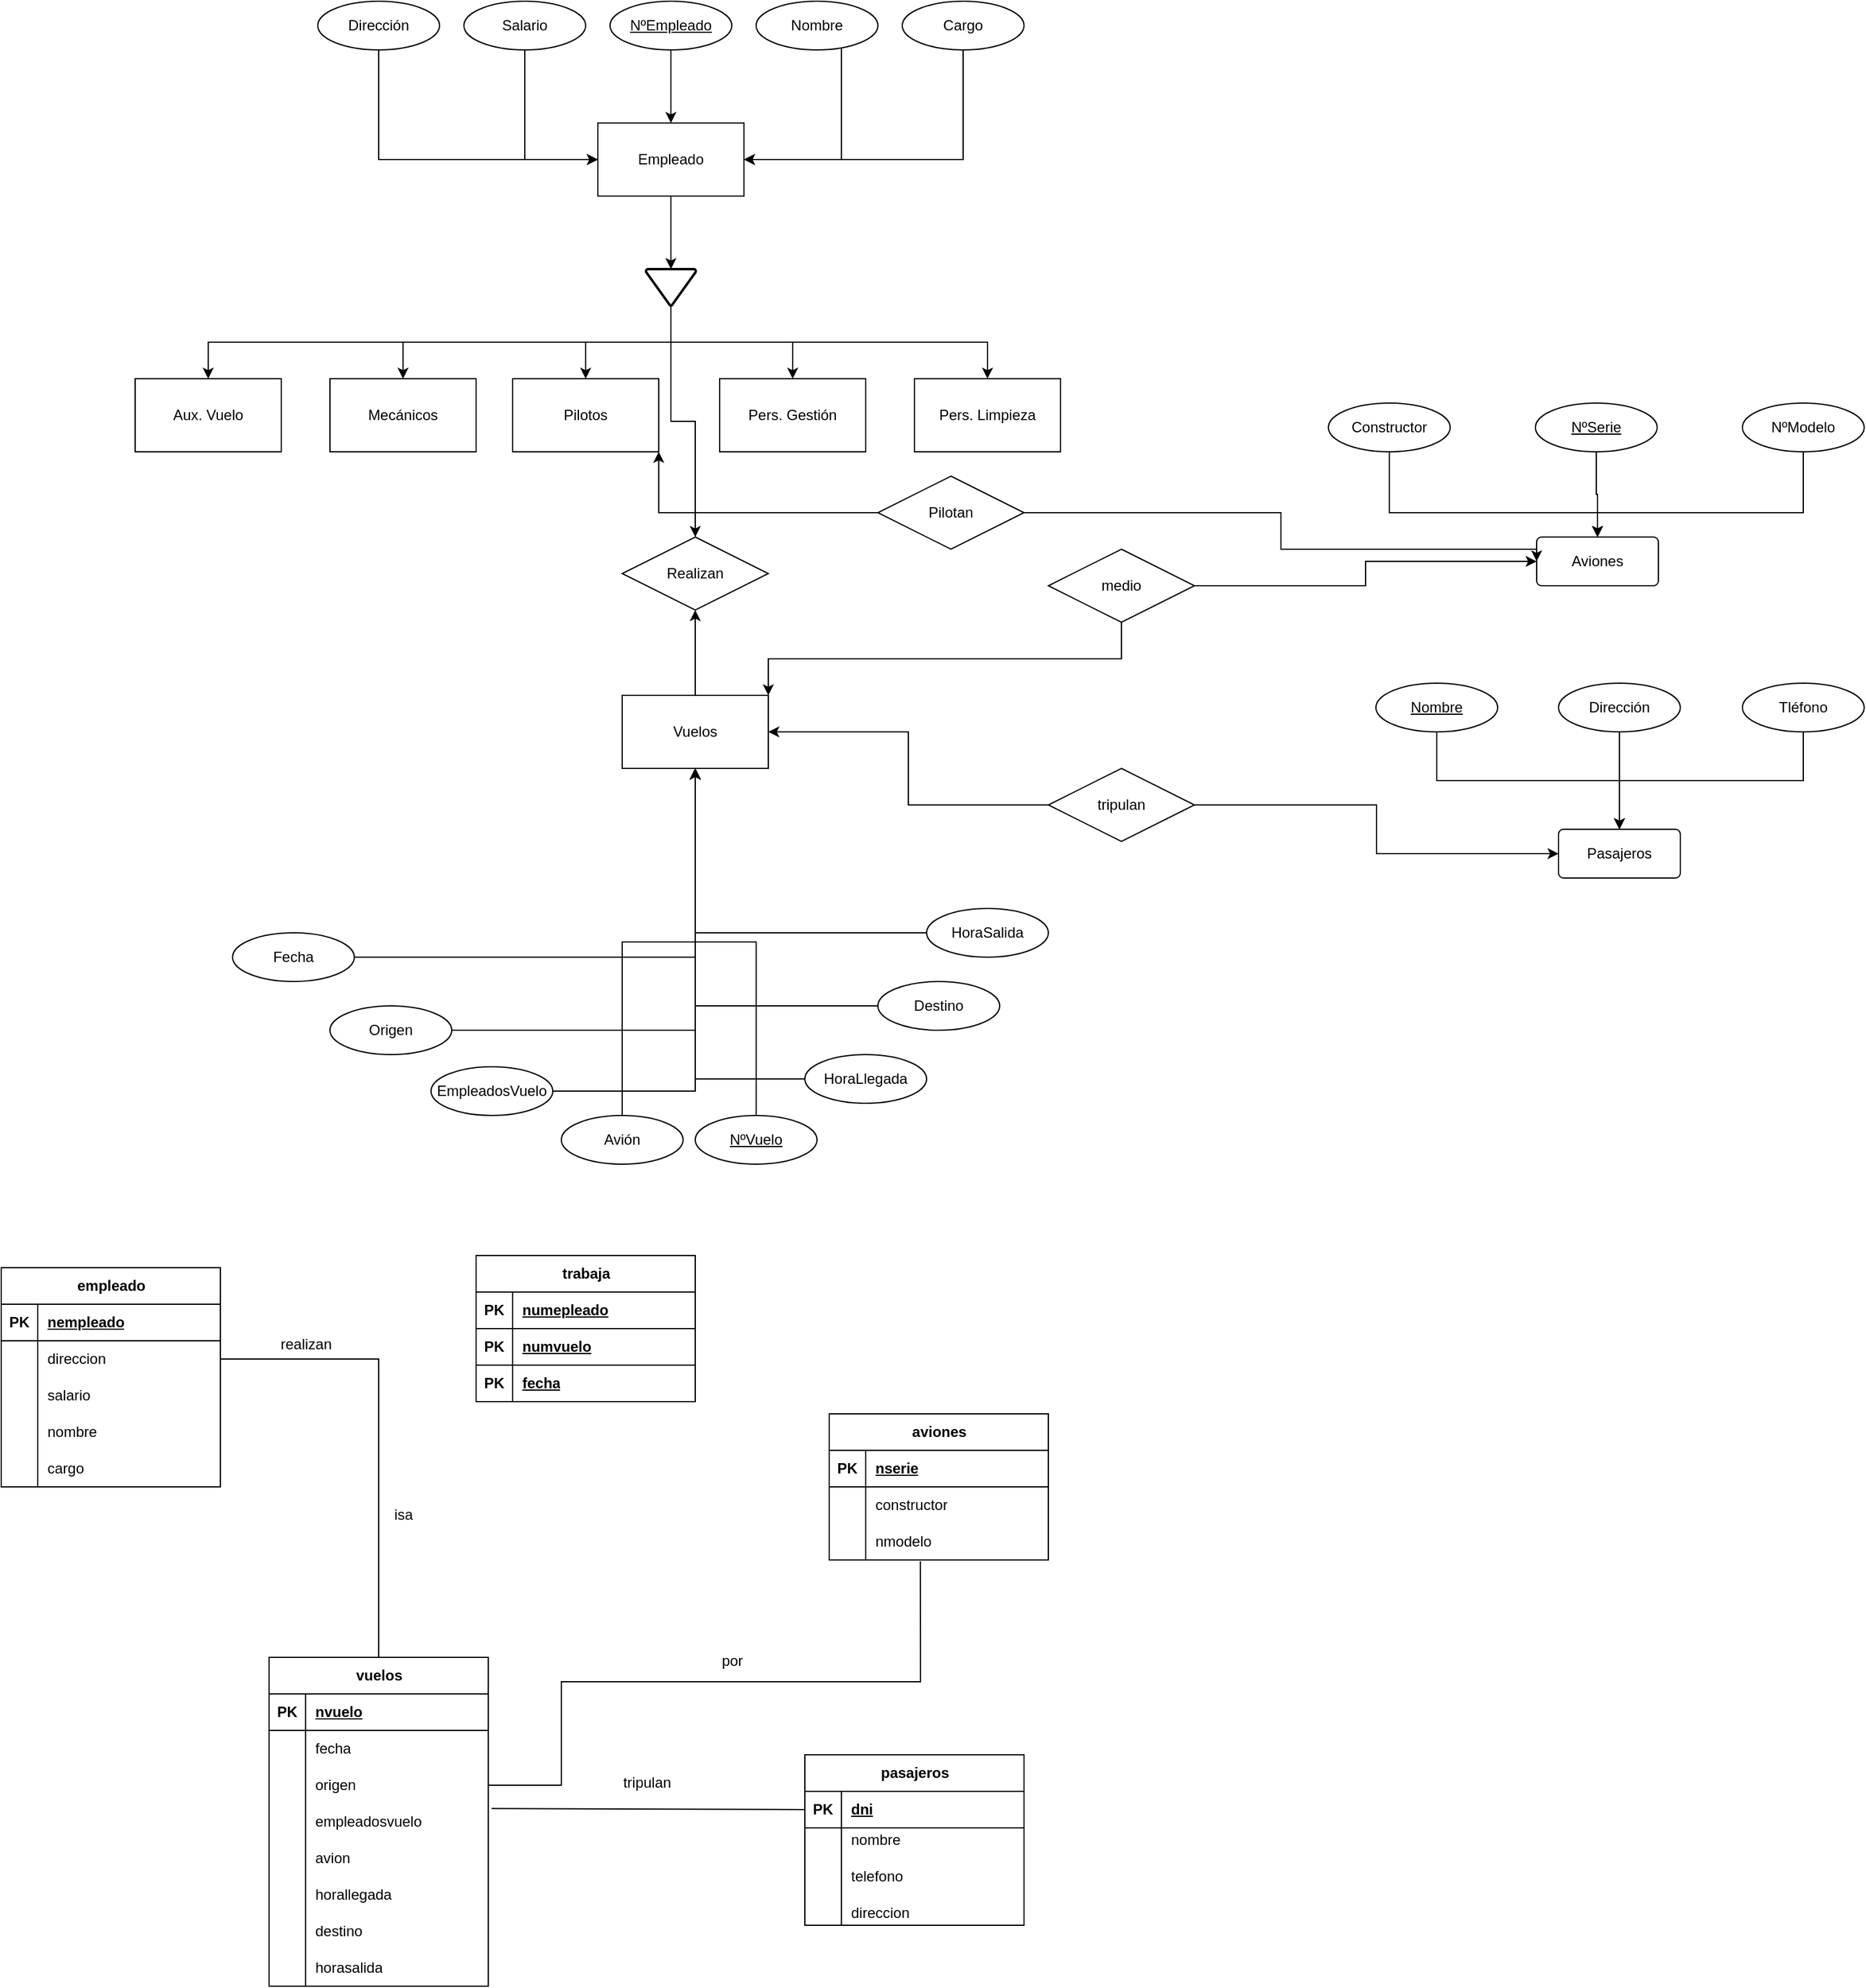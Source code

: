 <mxfile version="22.0.3" type="device">
  <diagram name="Página-1" id="O33c3nP241zeNHyB4yuE">
    <mxGraphModel dx="1922" dy="1272" grid="1" gridSize="10" guides="1" tooltips="1" connect="1" arrows="1" fold="1" page="1" pageScale="1" pageWidth="827" pageHeight="1169" math="0" shadow="0">
      <root>
        <mxCell id="0" />
        <mxCell id="1" parent="0" />
        <mxCell id="Je69y2MYzsW5C6_N15Op-48" style="edgeStyle=orthogonalEdgeStyle;rounded=0;orthogonalLoop=1;jettySize=auto;html=1;" parent="1" source="Je69y2MYzsW5C6_N15Op-45" target="Je69y2MYzsW5C6_N15Op-46" edge="1">
          <mxGeometry relative="1" as="geometry" />
        </mxCell>
        <mxCell id="Je69y2MYzsW5C6_N15Op-45" value="Empleado" style="rounded=0;whiteSpace=wrap;html=1;" parent="1" vertex="1">
          <mxGeometry x="470" y="150" width="120" height="60" as="geometry" />
        </mxCell>
        <mxCell id="Je69y2MYzsW5C6_N15Op-54" style="edgeStyle=orthogonalEdgeStyle;rounded=0;orthogonalLoop=1;jettySize=auto;html=1;exitX=0.5;exitY=1;exitDx=0;exitDy=0;exitPerimeter=0;entryX=0.5;entryY=0;entryDx=0;entryDy=0;" parent="1" source="Je69y2MYzsW5C6_N15Op-46" target="Je69y2MYzsW5C6_N15Op-51" edge="1">
          <mxGeometry relative="1" as="geometry" />
        </mxCell>
        <mxCell id="Je69y2MYzsW5C6_N15Op-57" style="edgeStyle=orthogonalEdgeStyle;rounded=0;orthogonalLoop=1;jettySize=auto;html=1;exitX=0.5;exitY=1;exitDx=0;exitDy=0;exitPerimeter=0;entryX=0.5;entryY=0;entryDx=0;entryDy=0;" parent="1" source="Je69y2MYzsW5C6_N15Op-46" target="Je69y2MYzsW5C6_N15Op-49" edge="1">
          <mxGeometry relative="1" as="geometry" />
        </mxCell>
        <mxCell id="Je69y2MYzsW5C6_N15Op-59" style="edgeStyle=orthogonalEdgeStyle;rounded=0;orthogonalLoop=1;jettySize=auto;html=1;entryX=0.5;entryY=0;entryDx=0;entryDy=0;exitX=0.5;exitY=1;exitDx=0;exitDy=0;exitPerimeter=0;" parent="1" source="Je69y2MYzsW5C6_N15Op-46" target="Je69y2MYzsW5C6_N15Op-53" edge="1">
          <mxGeometry relative="1" as="geometry" />
        </mxCell>
        <mxCell id="Je69y2MYzsW5C6_N15Op-60" style="edgeStyle=orthogonalEdgeStyle;rounded=0;orthogonalLoop=1;jettySize=auto;html=1;entryX=0.5;entryY=0;entryDx=0;entryDy=0;exitX=0.5;exitY=1;exitDx=0;exitDy=0;exitPerimeter=0;" parent="1" source="Je69y2MYzsW5C6_N15Op-46" target="Je69y2MYzsW5C6_N15Op-50" edge="1">
          <mxGeometry relative="1" as="geometry" />
        </mxCell>
        <mxCell id="Je69y2MYzsW5C6_N15Op-61" style="edgeStyle=orthogonalEdgeStyle;rounded=0;orthogonalLoop=1;jettySize=auto;html=1;entryX=0.5;entryY=0;entryDx=0;entryDy=0;exitX=0.5;exitY=1;exitDx=0;exitDy=0;exitPerimeter=0;" parent="1" source="Je69y2MYzsW5C6_N15Op-46" target="Je69y2MYzsW5C6_N15Op-52" edge="1">
          <mxGeometry relative="1" as="geometry" />
        </mxCell>
        <mxCell id="MLzgfeFD3rHEjaN2jc4Z-1" style="edgeStyle=orthogonalEdgeStyle;rounded=0;orthogonalLoop=1;jettySize=auto;html=1;exitX=0.5;exitY=1;exitDx=0;exitDy=0;exitPerimeter=0;entryX=0.5;entryY=0;entryDx=0;entryDy=0;" parent="1" source="Je69y2MYzsW5C6_N15Op-46" target="Je69y2MYzsW5C6_N15Op-120" edge="1">
          <mxGeometry relative="1" as="geometry">
            <mxPoint x="570" y="390" as="targetPoint" />
          </mxGeometry>
        </mxCell>
        <mxCell id="Je69y2MYzsW5C6_N15Op-46" value="" style="strokeWidth=2;html=1;shape=mxgraph.flowchart.merge_or_storage;whiteSpace=wrap;" parent="1" vertex="1">
          <mxGeometry x="509.5" y="270" width="41" height="30" as="geometry" />
        </mxCell>
        <mxCell id="Je69y2MYzsW5C6_N15Op-49" value="Pilotos" style="rounded=0;whiteSpace=wrap;html=1;" parent="1" vertex="1">
          <mxGeometry x="400" y="360" width="120" height="60" as="geometry" />
        </mxCell>
        <mxCell id="Je69y2MYzsW5C6_N15Op-50" value="Mecánicos" style="rounded=0;whiteSpace=wrap;html=1;" parent="1" vertex="1">
          <mxGeometry x="250" y="360" width="120" height="60" as="geometry" />
        </mxCell>
        <mxCell id="Je69y2MYzsW5C6_N15Op-51" value="Aux. Vuelo" style="rounded=0;whiteSpace=wrap;html=1;" parent="1" vertex="1">
          <mxGeometry x="90" y="360" width="120" height="60" as="geometry" />
        </mxCell>
        <mxCell id="Je69y2MYzsW5C6_N15Op-52" value="Pers. Limpieza" style="rounded=0;whiteSpace=wrap;html=1;" parent="1" vertex="1">
          <mxGeometry x="730" y="360" width="120" height="60" as="geometry" />
        </mxCell>
        <mxCell id="Je69y2MYzsW5C6_N15Op-53" value="Pers. Gestión" style="rounded=0;whiteSpace=wrap;html=1;" parent="1" vertex="1">
          <mxGeometry x="570" y="360" width="120" height="60" as="geometry" />
        </mxCell>
        <mxCell id="Je69y2MYzsW5C6_N15Op-106" style="edgeStyle=orthogonalEdgeStyle;rounded=0;orthogonalLoop=1;jettySize=auto;html=1;exitX=0.5;exitY=1;exitDx=0;exitDy=0;entryX=0.5;entryY=0;entryDx=0;entryDy=0;" parent="1" source="Je69y2MYzsW5C6_N15Op-62" target="Je69y2MYzsW5C6_N15Op-45" edge="1">
          <mxGeometry relative="1" as="geometry" />
        </mxCell>
        <mxCell id="Je69y2MYzsW5C6_N15Op-62" value="NºEmpleado" style="ellipse;whiteSpace=wrap;html=1;align=center;fontStyle=4;" parent="1" vertex="1">
          <mxGeometry x="480" y="50" width="100" height="40" as="geometry" />
        </mxCell>
        <mxCell id="Je69y2MYzsW5C6_N15Op-109" style="edgeStyle=orthogonalEdgeStyle;rounded=0;orthogonalLoop=1;jettySize=auto;html=1;exitX=0.5;exitY=1;exitDx=0;exitDy=0;entryX=0;entryY=0.5;entryDx=0;entryDy=0;" parent="1" source="Je69y2MYzsW5C6_N15Op-64" target="Je69y2MYzsW5C6_N15Op-45" edge="1">
          <mxGeometry relative="1" as="geometry" />
        </mxCell>
        <mxCell id="Je69y2MYzsW5C6_N15Op-64" value="Salario" style="ellipse;whiteSpace=wrap;html=1;align=center;" parent="1" vertex="1">
          <mxGeometry x="360" y="50" width="100" height="40" as="geometry" />
        </mxCell>
        <mxCell id="Je69y2MYzsW5C6_N15Op-110" style="edgeStyle=orthogonalEdgeStyle;rounded=0;orthogonalLoop=1;jettySize=auto;html=1;entryX=0;entryY=0.5;entryDx=0;entryDy=0;" parent="1" source="Je69y2MYzsW5C6_N15Op-65" target="Je69y2MYzsW5C6_N15Op-45" edge="1">
          <mxGeometry relative="1" as="geometry">
            <Array as="points">
              <mxPoint x="290" y="180" />
            </Array>
          </mxGeometry>
        </mxCell>
        <mxCell id="Je69y2MYzsW5C6_N15Op-65" value="Dirección" style="ellipse;whiteSpace=wrap;html=1;align=center;" parent="1" vertex="1">
          <mxGeometry x="240" y="50" width="100" height="40" as="geometry" />
        </mxCell>
        <mxCell id="Je69y2MYzsW5C6_N15Op-108" style="edgeStyle=orthogonalEdgeStyle;rounded=0;orthogonalLoop=1;jettySize=auto;html=1;entryX=1;entryY=0.5;entryDx=0;entryDy=0;" parent="1" source="Je69y2MYzsW5C6_N15Op-66" target="Je69y2MYzsW5C6_N15Op-45" edge="1">
          <mxGeometry relative="1" as="geometry">
            <Array as="points">
              <mxPoint x="770" y="180" />
            </Array>
          </mxGeometry>
        </mxCell>
        <mxCell id="Je69y2MYzsW5C6_N15Op-66" value="Cargo" style="ellipse;whiteSpace=wrap;html=1;align=center;" parent="1" vertex="1">
          <mxGeometry x="720" y="50" width="100" height="40" as="geometry" />
        </mxCell>
        <mxCell id="Je69y2MYzsW5C6_N15Op-107" style="edgeStyle=orthogonalEdgeStyle;rounded=0;orthogonalLoop=1;jettySize=auto;html=1;entryX=1;entryY=0.5;entryDx=0;entryDy=0;" parent="1" source="Je69y2MYzsW5C6_N15Op-68" target="Je69y2MYzsW5C6_N15Op-45" edge="1">
          <mxGeometry relative="1" as="geometry">
            <Array as="points">
              <mxPoint x="670" y="180" />
            </Array>
          </mxGeometry>
        </mxCell>
        <mxCell id="Je69y2MYzsW5C6_N15Op-68" value="Nombre" style="ellipse;whiteSpace=wrap;html=1;align=center;" parent="1" vertex="1">
          <mxGeometry x="600" y="50" width="100" height="40" as="geometry" />
        </mxCell>
        <mxCell id="Je69y2MYzsW5C6_N15Op-128" style="edgeStyle=orthogonalEdgeStyle;rounded=0;orthogonalLoop=1;jettySize=auto;html=1;" parent="1" source="Je69y2MYzsW5C6_N15Op-75" target="Je69y2MYzsW5C6_N15Op-120" edge="1">
          <mxGeometry relative="1" as="geometry" />
        </mxCell>
        <mxCell id="Je69y2MYzsW5C6_N15Op-75" value="Vuelos" style="rounded=0;whiteSpace=wrap;html=1;" parent="1" vertex="1">
          <mxGeometry x="490" y="620" width="120" height="60" as="geometry" />
        </mxCell>
        <mxCell id="Je69y2MYzsW5C6_N15Op-91" style="edgeStyle=orthogonalEdgeStyle;rounded=0;orthogonalLoop=1;jettySize=auto;html=1;" parent="1" source="Je69y2MYzsW5C6_N15Op-76" target="Je69y2MYzsW5C6_N15Op-75" edge="1">
          <mxGeometry relative="1" as="geometry" />
        </mxCell>
        <mxCell id="Je69y2MYzsW5C6_N15Op-76" value="NºVuelo" style="ellipse;whiteSpace=wrap;html=1;align=center;fontStyle=4;" parent="1" vertex="1">
          <mxGeometry x="550" y="965" width="100" height="40" as="geometry" />
        </mxCell>
        <mxCell id="Je69y2MYzsW5C6_N15Op-90" style="edgeStyle=orthogonalEdgeStyle;rounded=0;orthogonalLoop=1;jettySize=auto;html=1;" parent="1" source="Je69y2MYzsW5C6_N15Op-77" target="Je69y2MYzsW5C6_N15Op-75" edge="1">
          <mxGeometry relative="1" as="geometry" />
        </mxCell>
        <mxCell id="Je69y2MYzsW5C6_N15Op-77" value="Avión" style="ellipse;whiteSpace=wrap;html=1;align=center;" parent="1" vertex="1">
          <mxGeometry x="440" y="965" width="100" height="40" as="geometry" />
        </mxCell>
        <mxCell id="Je69y2MYzsW5C6_N15Op-88" style="edgeStyle=orthogonalEdgeStyle;rounded=0;orthogonalLoop=1;jettySize=auto;html=1;entryX=0.5;entryY=1;entryDx=0;entryDy=0;" parent="1" source="Je69y2MYzsW5C6_N15Op-81" target="Je69y2MYzsW5C6_N15Op-75" edge="1">
          <mxGeometry relative="1" as="geometry" />
        </mxCell>
        <mxCell id="Je69y2MYzsW5C6_N15Op-81" value="Origen" style="ellipse;whiteSpace=wrap;html=1;align=center;" parent="1" vertex="1">
          <mxGeometry x="250" y="875" width="100" height="40" as="geometry" />
        </mxCell>
        <mxCell id="Je69y2MYzsW5C6_N15Op-87" style="edgeStyle=orthogonalEdgeStyle;rounded=0;orthogonalLoop=1;jettySize=auto;html=1;entryX=0.5;entryY=1;entryDx=0;entryDy=0;" parent="1" source="Je69y2MYzsW5C6_N15Op-82" target="Je69y2MYzsW5C6_N15Op-75" edge="1">
          <mxGeometry relative="1" as="geometry" />
        </mxCell>
        <mxCell id="Je69y2MYzsW5C6_N15Op-82" value="Fecha" style="ellipse;whiteSpace=wrap;html=1;align=center;" parent="1" vertex="1">
          <mxGeometry x="170" y="815" width="100" height="40" as="geometry" />
        </mxCell>
        <mxCell id="Je69y2MYzsW5C6_N15Op-92" style="edgeStyle=orthogonalEdgeStyle;rounded=0;orthogonalLoop=1;jettySize=auto;html=1;" parent="1" source="Je69y2MYzsW5C6_N15Op-83" target="Je69y2MYzsW5C6_N15Op-75" edge="1">
          <mxGeometry relative="1" as="geometry" />
        </mxCell>
        <mxCell id="Je69y2MYzsW5C6_N15Op-83" value="HoraLlegada" style="ellipse;whiteSpace=wrap;html=1;align=center;" parent="1" vertex="1">
          <mxGeometry x="640" y="915" width="100" height="40" as="geometry" />
        </mxCell>
        <mxCell id="Je69y2MYzsW5C6_N15Op-94" style="edgeStyle=orthogonalEdgeStyle;rounded=0;orthogonalLoop=1;jettySize=auto;html=1;entryX=0.5;entryY=1;entryDx=0;entryDy=0;" parent="1" source="Je69y2MYzsW5C6_N15Op-84" target="Je69y2MYzsW5C6_N15Op-75" edge="1">
          <mxGeometry relative="1" as="geometry" />
        </mxCell>
        <mxCell id="Je69y2MYzsW5C6_N15Op-84" value="HoraSalida" style="ellipse;whiteSpace=wrap;html=1;align=center;" parent="1" vertex="1">
          <mxGeometry x="740" y="795" width="100" height="40" as="geometry" />
        </mxCell>
        <mxCell id="Je69y2MYzsW5C6_N15Op-93" style="edgeStyle=orthogonalEdgeStyle;rounded=0;orthogonalLoop=1;jettySize=auto;html=1;" parent="1" source="Je69y2MYzsW5C6_N15Op-85" target="Je69y2MYzsW5C6_N15Op-75" edge="1">
          <mxGeometry relative="1" as="geometry" />
        </mxCell>
        <mxCell id="Je69y2MYzsW5C6_N15Op-85" value="Destino" style="ellipse;whiteSpace=wrap;html=1;align=center;" parent="1" vertex="1">
          <mxGeometry x="700" y="855" width="100" height="40" as="geometry" />
        </mxCell>
        <mxCell id="Je69y2MYzsW5C6_N15Op-95" style="edgeStyle=orthogonalEdgeStyle;rounded=0;orthogonalLoop=1;jettySize=auto;html=1;entryX=0.5;entryY=1;entryDx=0;entryDy=0;" parent="1" source="Je69y2MYzsW5C6_N15Op-86" target="Je69y2MYzsW5C6_N15Op-75" edge="1">
          <mxGeometry relative="1" as="geometry" />
        </mxCell>
        <mxCell id="Je69y2MYzsW5C6_N15Op-86" value="EmpleadosVuelo" style="ellipse;whiteSpace=wrap;html=1;align=center;" parent="1" vertex="1">
          <mxGeometry x="333" y="925" width="100" height="40" as="geometry" />
        </mxCell>
        <mxCell id="Je69y2MYzsW5C6_N15Op-96" value="Pasajeros" style="rounded=1;arcSize=10;whiteSpace=wrap;html=1;align=center;" parent="1" vertex="1">
          <mxGeometry x="1259" y="730" width="100" height="40" as="geometry" />
        </mxCell>
        <mxCell id="Je69y2MYzsW5C6_N15Op-103" style="edgeStyle=orthogonalEdgeStyle;rounded=0;orthogonalLoop=1;jettySize=auto;html=1;" parent="1" source="Je69y2MYzsW5C6_N15Op-97" target="Je69y2MYzsW5C6_N15Op-96" edge="1">
          <mxGeometry relative="1" as="geometry">
            <Array as="points">
              <mxPoint x="1460" y="690" />
              <mxPoint x="1309" y="690" />
            </Array>
          </mxGeometry>
        </mxCell>
        <mxCell id="Je69y2MYzsW5C6_N15Op-97" value="Tléfono" style="ellipse;whiteSpace=wrap;html=1;align=center;" parent="1" vertex="1">
          <mxGeometry x="1410" y="610" width="100" height="40" as="geometry" />
        </mxCell>
        <mxCell id="Je69y2MYzsW5C6_N15Op-102" style="edgeStyle=orthogonalEdgeStyle;rounded=0;orthogonalLoop=1;jettySize=auto;html=1;" parent="1" source="Je69y2MYzsW5C6_N15Op-98" edge="1">
          <mxGeometry relative="1" as="geometry">
            <mxPoint x="1309" y="730" as="targetPoint" />
          </mxGeometry>
        </mxCell>
        <mxCell id="Je69y2MYzsW5C6_N15Op-98" value="Dirección" style="ellipse;whiteSpace=wrap;html=1;align=center;" parent="1" vertex="1">
          <mxGeometry x="1259" y="610" width="100" height="40" as="geometry" />
        </mxCell>
        <mxCell id="Je69y2MYzsW5C6_N15Op-101" style="edgeStyle=orthogonalEdgeStyle;rounded=0;orthogonalLoop=1;jettySize=auto;html=1;entryX=0.5;entryY=0;entryDx=0;entryDy=0;" parent="1" source="Je69y2MYzsW5C6_N15Op-100" target="Je69y2MYzsW5C6_N15Op-96" edge="1">
          <mxGeometry relative="1" as="geometry">
            <Array as="points">
              <mxPoint x="1159" y="690" />
              <mxPoint x="1309" y="690" />
            </Array>
          </mxGeometry>
        </mxCell>
        <mxCell id="Je69y2MYzsW5C6_N15Op-100" value="Nombre" style="ellipse;whiteSpace=wrap;html=1;align=center;fontStyle=4;" parent="1" vertex="1">
          <mxGeometry x="1109" y="610" width="100" height="40" as="geometry" />
        </mxCell>
        <mxCell id="Je69y2MYzsW5C6_N15Op-111" value="Aviones" style="rounded=1;arcSize=10;whiteSpace=wrap;html=1;align=center;" parent="1" vertex="1">
          <mxGeometry x="1241" y="490" width="100" height="40" as="geometry" />
        </mxCell>
        <mxCell id="Je69y2MYzsW5C6_N15Op-115" style="edgeStyle=orthogonalEdgeStyle;rounded=0;orthogonalLoop=1;jettySize=auto;html=1;entryX=0.5;entryY=0;entryDx=0;entryDy=0;" parent="1" source="Je69y2MYzsW5C6_N15Op-112" target="Je69y2MYzsW5C6_N15Op-111" edge="1">
          <mxGeometry relative="1" as="geometry" />
        </mxCell>
        <mxCell id="Je69y2MYzsW5C6_N15Op-112" value="NºSerie" style="ellipse;whiteSpace=wrap;html=1;align=center;fontStyle=4;" parent="1" vertex="1">
          <mxGeometry x="1240" y="380" width="100" height="40" as="geometry" />
        </mxCell>
        <mxCell id="Je69y2MYzsW5C6_N15Op-119" style="edgeStyle=orthogonalEdgeStyle;rounded=0;orthogonalLoop=1;jettySize=auto;html=1;" parent="1" source="Je69y2MYzsW5C6_N15Op-113" target="Je69y2MYzsW5C6_N15Op-111" edge="1">
          <mxGeometry relative="1" as="geometry">
            <Array as="points">
              <mxPoint x="1460" y="470" />
              <mxPoint x="1291" y="470" />
            </Array>
          </mxGeometry>
        </mxCell>
        <mxCell id="Je69y2MYzsW5C6_N15Op-113" value="NºModelo" style="ellipse;whiteSpace=wrap;html=1;align=center;" parent="1" vertex="1">
          <mxGeometry x="1410" y="380" width="100" height="40" as="geometry" />
        </mxCell>
        <mxCell id="Je69y2MYzsW5C6_N15Op-118" style="edgeStyle=orthogonalEdgeStyle;rounded=0;orthogonalLoop=1;jettySize=auto;html=1;entryX=0.5;entryY=0;entryDx=0;entryDy=0;" parent="1" source="Je69y2MYzsW5C6_N15Op-114" target="Je69y2MYzsW5C6_N15Op-111" edge="1">
          <mxGeometry relative="1" as="geometry">
            <Array as="points">
              <mxPoint x="1120" y="470" />
              <mxPoint x="1291" y="470" />
            </Array>
          </mxGeometry>
        </mxCell>
        <mxCell id="Je69y2MYzsW5C6_N15Op-114" value="Constructor" style="ellipse;whiteSpace=wrap;html=1;align=center;" parent="1" vertex="1">
          <mxGeometry x="1070" y="380" width="100" height="40" as="geometry" />
        </mxCell>
        <mxCell id="Je69y2MYzsW5C6_N15Op-120" value="Realizan" style="shape=rhombus;perimeter=rhombusPerimeter;whiteSpace=wrap;html=1;align=center;" parent="1" vertex="1">
          <mxGeometry x="490" y="490" width="120" height="60" as="geometry" />
        </mxCell>
        <mxCell id="Je69y2MYzsW5C6_N15Op-129" style="edgeStyle=orthogonalEdgeStyle;rounded=0;orthogonalLoop=1;jettySize=auto;html=1;entryX=1;entryY=0.5;entryDx=0;entryDy=0;" parent="1" source="Je69y2MYzsW5C6_N15Op-125" target="Je69y2MYzsW5C6_N15Op-75" edge="1">
          <mxGeometry relative="1" as="geometry" />
        </mxCell>
        <mxCell id="Je69y2MYzsW5C6_N15Op-130" style="edgeStyle=orthogonalEdgeStyle;rounded=0;orthogonalLoop=1;jettySize=auto;html=1;entryX=0;entryY=0.5;entryDx=0;entryDy=0;" parent="1" source="Je69y2MYzsW5C6_N15Op-125" target="Je69y2MYzsW5C6_N15Op-96" edge="1">
          <mxGeometry relative="1" as="geometry" />
        </mxCell>
        <mxCell id="Je69y2MYzsW5C6_N15Op-125" value="tripulan" style="shape=rhombus;perimeter=rhombusPerimeter;whiteSpace=wrap;html=1;align=center;" parent="1" vertex="1">
          <mxGeometry x="840" y="680" width="120" height="60" as="geometry" />
        </mxCell>
        <mxCell id="Je69y2MYzsW5C6_N15Op-132" style="edgeStyle=orthogonalEdgeStyle;rounded=0;orthogonalLoop=1;jettySize=auto;html=1;entryX=0;entryY=0.5;entryDx=0;entryDy=0;" parent="1" source="Je69y2MYzsW5C6_N15Op-131" target="Je69y2MYzsW5C6_N15Op-111" edge="1">
          <mxGeometry relative="1" as="geometry" />
        </mxCell>
        <mxCell id="Je69y2MYzsW5C6_N15Op-139" style="edgeStyle=orthogonalEdgeStyle;rounded=0;orthogonalLoop=1;jettySize=auto;html=1;entryX=1;entryY=0;entryDx=0;entryDy=0;" parent="1" source="Je69y2MYzsW5C6_N15Op-131" target="Je69y2MYzsW5C6_N15Op-75" edge="1">
          <mxGeometry relative="1" as="geometry">
            <Array as="points">
              <mxPoint x="900" y="590" />
              <mxPoint x="610" y="590" />
            </Array>
          </mxGeometry>
        </mxCell>
        <mxCell id="Je69y2MYzsW5C6_N15Op-131" value="medio" style="shape=rhombus;perimeter=rhombusPerimeter;whiteSpace=wrap;html=1;align=center;" parent="1" vertex="1">
          <mxGeometry x="840" y="500" width="120" height="60" as="geometry" />
        </mxCell>
        <mxCell id="Je69y2MYzsW5C6_N15Op-137" style="edgeStyle=orthogonalEdgeStyle;rounded=0;orthogonalLoop=1;jettySize=auto;html=1;entryX=1;entryY=1;entryDx=0;entryDy=0;" parent="1" source="Je69y2MYzsW5C6_N15Op-134" target="Je69y2MYzsW5C6_N15Op-49" edge="1">
          <mxGeometry relative="1" as="geometry" />
        </mxCell>
        <mxCell id="Je69y2MYzsW5C6_N15Op-138" style="edgeStyle=orthogonalEdgeStyle;rounded=0;orthogonalLoop=1;jettySize=auto;html=1;entryX=0;entryY=0.5;entryDx=0;entryDy=0;" parent="1" source="Je69y2MYzsW5C6_N15Op-134" target="Je69y2MYzsW5C6_N15Op-111" edge="1">
          <mxGeometry relative="1" as="geometry">
            <Array as="points">
              <mxPoint x="1031" y="470" />
              <mxPoint x="1031" y="500" />
              <mxPoint x="1241" y="500" />
            </Array>
          </mxGeometry>
        </mxCell>
        <mxCell id="Je69y2MYzsW5C6_N15Op-134" value="Pilotan" style="shape=rhombus;perimeter=rhombusPerimeter;whiteSpace=wrap;html=1;align=center;" parent="1" vertex="1">
          <mxGeometry x="700" y="440" width="120" height="60" as="geometry" />
        </mxCell>
        <mxCell id="EstLzjQy8e1XZXYJYNJt-1" value="empleado" style="shape=table;startSize=30;container=1;collapsible=1;childLayout=tableLayout;fixedRows=1;rowLines=0;fontStyle=1;align=center;resizeLast=1;html=1;" vertex="1" parent="1">
          <mxGeometry x="-20" y="1090" width="180" height="180" as="geometry" />
        </mxCell>
        <mxCell id="EstLzjQy8e1XZXYJYNJt-2" value="" style="shape=tableRow;horizontal=0;startSize=0;swimlaneHead=0;swimlaneBody=0;fillColor=none;collapsible=0;dropTarget=0;points=[[0,0.5],[1,0.5]];portConstraint=eastwest;top=0;left=0;right=0;bottom=1;" vertex="1" parent="EstLzjQy8e1XZXYJYNJt-1">
          <mxGeometry y="30" width="180" height="30" as="geometry" />
        </mxCell>
        <mxCell id="EstLzjQy8e1XZXYJYNJt-3" value="PK" style="shape=partialRectangle;connectable=0;fillColor=none;top=0;left=0;bottom=0;right=0;fontStyle=1;overflow=hidden;whiteSpace=wrap;html=1;" vertex="1" parent="EstLzjQy8e1XZXYJYNJt-2">
          <mxGeometry width="30" height="30" as="geometry">
            <mxRectangle width="30" height="30" as="alternateBounds" />
          </mxGeometry>
        </mxCell>
        <mxCell id="EstLzjQy8e1XZXYJYNJt-4" value="nempleado" style="shape=partialRectangle;connectable=0;fillColor=none;top=0;left=0;bottom=0;right=0;align=left;spacingLeft=6;fontStyle=5;overflow=hidden;whiteSpace=wrap;html=1;" vertex="1" parent="EstLzjQy8e1XZXYJYNJt-2">
          <mxGeometry x="30" width="150" height="30" as="geometry">
            <mxRectangle width="150" height="30" as="alternateBounds" />
          </mxGeometry>
        </mxCell>
        <mxCell id="EstLzjQy8e1XZXYJYNJt-5" value="" style="shape=tableRow;horizontal=0;startSize=0;swimlaneHead=0;swimlaneBody=0;fillColor=none;collapsible=0;dropTarget=0;points=[[0,0.5],[1,0.5]];portConstraint=eastwest;top=0;left=0;right=0;bottom=0;" vertex="1" parent="EstLzjQy8e1XZXYJYNJt-1">
          <mxGeometry y="60" width="180" height="30" as="geometry" />
        </mxCell>
        <mxCell id="EstLzjQy8e1XZXYJYNJt-6" value="" style="shape=partialRectangle;connectable=0;fillColor=none;top=0;left=0;bottom=0;right=0;editable=1;overflow=hidden;whiteSpace=wrap;html=1;" vertex="1" parent="EstLzjQy8e1XZXYJYNJt-5">
          <mxGeometry width="30" height="30" as="geometry">
            <mxRectangle width="30" height="30" as="alternateBounds" />
          </mxGeometry>
        </mxCell>
        <mxCell id="EstLzjQy8e1XZXYJYNJt-7" value="direccion" style="shape=partialRectangle;connectable=0;fillColor=none;top=0;left=0;bottom=0;right=0;align=left;spacingLeft=6;overflow=hidden;whiteSpace=wrap;html=1;" vertex="1" parent="EstLzjQy8e1XZXYJYNJt-5">
          <mxGeometry x="30" width="150" height="30" as="geometry">
            <mxRectangle width="150" height="30" as="alternateBounds" />
          </mxGeometry>
        </mxCell>
        <mxCell id="EstLzjQy8e1XZXYJYNJt-8" value="" style="shape=tableRow;horizontal=0;startSize=0;swimlaneHead=0;swimlaneBody=0;fillColor=none;collapsible=0;dropTarget=0;points=[[0,0.5],[1,0.5]];portConstraint=eastwest;top=0;left=0;right=0;bottom=0;" vertex="1" parent="EstLzjQy8e1XZXYJYNJt-1">
          <mxGeometry y="90" width="180" height="30" as="geometry" />
        </mxCell>
        <mxCell id="EstLzjQy8e1XZXYJYNJt-9" value="" style="shape=partialRectangle;connectable=0;fillColor=none;top=0;left=0;bottom=0;right=0;editable=1;overflow=hidden;whiteSpace=wrap;html=1;" vertex="1" parent="EstLzjQy8e1XZXYJYNJt-8">
          <mxGeometry width="30" height="30" as="geometry">
            <mxRectangle width="30" height="30" as="alternateBounds" />
          </mxGeometry>
        </mxCell>
        <mxCell id="EstLzjQy8e1XZXYJYNJt-10" value="salario" style="shape=partialRectangle;connectable=0;fillColor=none;top=0;left=0;bottom=0;right=0;align=left;spacingLeft=6;overflow=hidden;whiteSpace=wrap;html=1;" vertex="1" parent="EstLzjQy8e1XZXYJYNJt-8">
          <mxGeometry x="30" width="150" height="30" as="geometry">
            <mxRectangle width="150" height="30" as="alternateBounds" />
          </mxGeometry>
        </mxCell>
        <mxCell id="EstLzjQy8e1XZXYJYNJt-11" value="" style="shape=tableRow;horizontal=0;startSize=0;swimlaneHead=0;swimlaneBody=0;fillColor=none;collapsible=0;dropTarget=0;points=[[0,0.5],[1,0.5]];portConstraint=eastwest;top=0;left=0;right=0;bottom=0;" vertex="1" parent="EstLzjQy8e1XZXYJYNJt-1">
          <mxGeometry y="120" width="180" height="30" as="geometry" />
        </mxCell>
        <mxCell id="EstLzjQy8e1XZXYJYNJt-12" value="" style="shape=partialRectangle;connectable=0;fillColor=none;top=0;left=0;bottom=0;right=0;editable=1;overflow=hidden;whiteSpace=wrap;html=1;" vertex="1" parent="EstLzjQy8e1XZXYJYNJt-11">
          <mxGeometry width="30" height="30" as="geometry">
            <mxRectangle width="30" height="30" as="alternateBounds" />
          </mxGeometry>
        </mxCell>
        <mxCell id="EstLzjQy8e1XZXYJYNJt-13" value="nombre" style="shape=partialRectangle;connectable=0;fillColor=none;top=0;left=0;bottom=0;right=0;align=left;spacingLeft=6;overflow=hidden;whiteSpace=wrap;html=1;" vertex="1" parent="EstLzjQy8e1XZXYJYNJt-11">
          <mxGeometry x="30" width="150" height="30" as="geometry">
            <mxRectangle width="150" height="30" as="alternateBounds" />
          </mxGeometry>
        </mxCell>
        <mxCell id="EstLzjQy8e1XZXYJYNJt-14" value="" style="shape=tableRow;horizontal=0;startSize=0;swimlaneHead=0;swimlaneBody=0;fillColor=none;collapsible=0;dropTarget=0;points=[[0,0.5],[1,0.5]];portConstraint=eastwest;top=0;left=0;right=0;bottom=0;" vertex="1" parent="EstLzjQy8e1XZXYJYNJt-1">
          <mxGeometry y="150" width="180" height="30" as="geometry" />
        </mxCell>
        <mxCell id="EstLzjQy8e1XZXYJYNJt-15" value="" style="shape=partialRectangle;connectable=0;fillColor=none;top=0;left=0;bottom=0;right=0;editable=1;overflow=hidden;whiteSpace=wrap;html=1;" vertex="1" parent="EstLzjQy8e1XZXYJYNJt-14">
          <mxGeometry width="30" height="30" as="geometry">
            <mxRectangle width="30" height="30" as="alternateBounds" />
          </mxGeometry>
        </mxCell>
        <mxCell id="EstLzjQy8e1XZXYJYNJt-16" value="cargo" style="shape=partialRectangle;connectable=0;fillColor=none;top=0;left=0;bottom=0;right=0;align=left;spacingLeft=6;overflow=hidden;whiteSpace=wrap;html=1;" vertex="1" parent="EstLzjQy8e1XZXYJYNJt-14">
          <mxGeometry x="30" width="150" height="30" as="geometry">
            <mxRectangle width="150" height="30" as="alternateBounds" />
          </mxGeometry>
        </mxCell>
        <mxCell id="EstLzjQy8e1XZXYJYNJt-17" value="vuelos" style="shape=table;startSize=30;container=1;collapsible=1;childLayout=tableLayout;fixedRows=1;rowLines=0;fontStyle=1;align=center;resizeLast=1;html=1;" vertex="1" parent="1">
          <mxGeometry x="200" y="1410" width="180" height="270" as="geometry" />
        </mxCell>
        <mxCell id="EstLzjQy8e1XZXYJYNJt-18" value="" style="shape=tableRow;horizontal=0;startSize=0;swimlaneHead=0;swimlaneBody=0;fillColor=none;collapsible=0;dropTarget=0;points=[[0,0.5],[1,0.5]];portConstraint=eastwest;top=0;left=0;right=0;bottom=1;" vertex="1" parent="EstLzjQy8e1XZXYJYNJt-17">
          <mxGeometry y="30" width="180" height="30" as="geometry" />
        </mxCell>
        <mxCell id="EstLzjQy8e1XZXYJYNJt-19" value="PK" style="shape=partialRectangle;connectable=0;fillColor=none;top=0;left=0;bottom=0;right=0;fontStyle=1;overflow=hidden;whiteSpace=wrap;html=1;" vertex="1" parent="EstLzjQy8e1XZXYJYNJt-18">
          <mxGeometry width="30" height="30" as="geometry">
            <mxRectangle width="30" height="30" as="alternateBounds" />
          </mxGeometry>
        </mxCell>
        <mxCell id="EstLzjQy8e1XZXYJYNJt-20" value="nvuelo" style="shape=partialRectangle;connectable=0;fillColor=none;top=0;left=0;bottom=0;right=0;align=left;spacingLeft=6;fontStyle=5;overflow=hidden;whiteSpace=wrap;html=1;" vertex="1" parent="EstLzjQy8e1XZXYJYNJt-18">
          <mxGeometry x="30" width="150" height="30" as="geometry">
            <mxRectangle width="150" height="30" as="alternateBounds" />
          </mxGeometry>
        </mxCell>
        <mxCell id="EstLzjQy8e1XZXYJYNJt-21" value="" style="shape=tableRow;horizontal=0;startSize=0;swimlaneHead=0;swimlaneBody=0;fillColor=none;collapsible=0;dropTarget=0;points=[[0,0.5],[1,0.5]];portConstraint=eastwest;top=0;left=0;right=0;bottom=0;" vertex="1" parent="EstLzjQy8e1XZXYJYNJt-17">
          <mxGeometry y="60" width="180" height="30" as="geometry" />
        </mxCell>
        <mxCell id="EstLzjQy8e1XZXYJYNJt-22" value="" style="shape=partialRectangle;connectable=0;fillColor=none;top=0;left=0;bottom=0;right=0;editable=1;overflow=hidden;whiteSpace=wrap;html=1;" vertex="1" parent="EstLzjQy8e1XZXYJYNJt-21">
          <mxGeometry width="30" height="30" as="geometry">
            <mxRectangle width="30" height="30" as="alternateBounds" />
          </mxGeometry>
        </mxCell>
        <mxCell id="EstLzjQy8e1XZXYJYNJt-23" value="fecha" style="shape=partialRectangle;connectable=0;fillColor=none;top=0;left=0;bottom=0;right=0;align=left;spacingLeft=6;overflow=hidden;whiteSpace=wrap;html=1;" vertex="1" parent="EstLzjQy8e1XZXYJYNJt-21">
          <mxGeometry x="30" width="150" height="30" as="geometry">
            <mxRectangle width="150" height="30" as="alternateBounds" />
          </mxGeometry>
        </mxCell>
        <mxCell id="EstLzjQy8e1XZXYJYNJt-24" value="" style="shape=tableRow;horizontal=0;startSize=0;swimlaneHead=0;swimlaneBody=0;fillColor=none;collapsible=0;dropTarget=0;points=[[0,0.5],[1,0.5]];portConstraint=eastwest;top=0;left=0;right=0;bottom=0;" vertex="1" parent="EstLzjQy8e1XZXYJYNJt-17">
          <mxGeometry y="90" width="180" height="30" as="geometry" />
        </mxCell>
        <mxCell id="EstLzjQy8e1XZXYJYNJt-25" value="" style="shape=partialRectangle;connectable=0;fillColor=none;top=0;left=0;bottom=0;right=0;editable=1;overflow=hidden;whiteSpace=wrap;html=1;" vertex="1" parent="EstLzjQy8e1XZXYJYNJt-24">
          <mxGeometry width="30" height="30" as="geometry">
            <mxRectangle width="30" height="30" as="alternateBounds" />
          </mxGeometry>
        </mxCell>
        <mxCell id="EstLzjQy8e1XZXYJYNJt-26" value="origen" style="shape=partialRectangle;connectable=0;fillColor=none;top=0;left=0;bottom=0;right=0;align=left;spacingLeft=6;overflow=hidden;whiteSpace=wrap;html=1;" vertex="1" parent="EstLzjQy8e1XZXYJYNJt-24">
          <mxGeometry x="30" width="150" height="30" as="geometry">
            <mxRectangle width="150" height="30" as="alternateBounds" />
          </mxGeometry>
        </mxCell>
        <mxCell id="EstLzjQy8e1XZXYJYNJt-27" value="" style="shape=tableRow;horizontal=0;startSize=0;swimlaneHead=0;swimlaneBody=0;fillColor=none;collapsible=0;dropTarget=0;points=[[0,0.5],[1,0.5]];portConstraint=eastwest;top=0;left=0;right=0;bottom=0;" vertex="1" parent="EstLzjQy8e1XZXYJYNJt-17">
          <mxGeometry y="120" width="180" height="30" as="geometry" />
        </mxCell>
        <mxCell id="EstLzjQy8e1XZXYJYNJt-28" value="" style="shape=partialRectangle;connectable=0;fillColor=none;top=0;left=0;bottom=0;right=0;editable=1;overflow=hidden;whiteSpace=wrap;html=1;" vertex="1" parent="EstLzjQy8e1XZXYJYNJt-27">
          <mxGeometry width="30" height="30" as="geometry">
            <mxRectangle width="30" height="30" as="alternateBounds" />
          </mxGeometry>
        </mxCell>
        <mxCell id="EstLzjQy8e1XZXYJYNJt-29" value="empleadosvuelo" style="shape=partialRectangle;connectable=0;fillColor=none;top=0;left=0;bottom=0;right=0;align=left;spacingLeft=6;overflow=hidden;whiteSpace=wrap;html=1;" vertex="1" parent="EstLzjQy8e1XZXYJYNJt-27">
          <mxGeometry x="30" width="150" height="30" as="geometry">
            <mxRectangle width="150" height="30" as="alternateBounds" />
          </mxGeometry>
        </mxCell>
        <mxCell id="EstLzjQy8e1XZXYJYNJt-30" value="" style="shape=tableRow;horizontal=0;startSize=0;swimlaneHead=0;swimlaneBody=0;fillColor=none;collapsible=0;dropTarget=0;points=[[0,0.5],[1,0.5]];portConstraint=eastwest;top=0;left=0;right=0;bottom=0;" vertex="1" parent="EstLzjQy8e1XZXYJYNJt-17">
          <mxGeometry y="150" width="180" height="30" as="geometry" />
        </mxCell>
        <mxCell id="EstLzjQy8e1XZXYJYNJt-31" value="" style="shape=partialRectangle;connectable=0;fillColor=none;top=0;left=0;bottom=0;right=0;editable=1;overflow=hidden;whiteSpace=wrap;html=1;" vertex="1" parent="EstLzjQy8e1XZXYJYNJt-30">
          <mxGeometry width="30" height="30" as="geometry">
            <mxRectangle width="30" height="30" as="alternateBounds" />
          </mxGeometry>
        </mxCell>
        <mxCell id="EstLzjQy8e1XZXYJYNJt-32" value="avion" style="shape=partialRectangle;connectable=0;fillColor=none;top=0;left=0;bottom=0;right=0;align=left;spacingLeft=6;overflow=hidden;whiteSpace=wrap;html=1;" vertex="1" parent="EstLzjQy8e1XZXYJYNJt-30">
          <mxGeometry x="30" width="150" height="30" as="geometry">
            <mxRectangle width="150" height="30" as="alternateBounds" />
          </mxGeometry>
        </mxCell>
        <mxCell id="EstLzjQy8e1XZXYJYNJt-33" value="" style="shape=tableRow;horizontal=0;startSize=0;swimlaneHead=0;swimlaneBody=0;fillColor=none;collapsible=0;dropTarget=0;points=[[0,0.5],[1,0.5]];portConstraint=eastwest;top=0;left=0;right=0;bottom=0;" vertex="1" parent="EstLzjQy8e1XZXYJYNJt-17">
          <mxGeometry y="180" width="180" height="30" as="geometry" />
        </mxCell>
        <mxCell id="EstLzjQy8e1XZXYJYNJt-34" value="" style="shape=partialRectangle;connectable=0;fillColor=none;top=0;left=0;bottom=0;right=0;editable=1;overflow=hidden;whiteSpace=wrap;html=1;" vertex="1" parent="EstLzjQy8e1XZXYJYNJt-33">
          <mxGeometry width="30" height="30" as="geometry">
            <mxRectangle width="30" height="30" as="alternateBounds" />
          </mxGeometry>
        </mxCell>
        <mxCell id="EstLzjQy8e1XZXYJYNJt-35" value="horallegada" style="shape=partialRectangle;connectable=0;fillColor=none;top=0;left=0;bottom=0;right=0;align=left;spacingLeft=6;overflow=hidden;whiteSpace=wrap;html=1;" vertex="1" parent="EstLzjQy8e1XZXYJYNJt-33">
          <mxGeometry x="30" width="150" height="30" as="geometry">
            <mxRectangle width="150" height="30" as="alternateBounds" />
          </mxGeometry>
        </mxCell>
        <mxCell id="EstLzjQy8e1XZXYJYNJt-36" value="" style="shape=tableRow;horizontal=0;startSize=0;swimlaneHead=0;swimlaneBody=0;fillColor=none;collapsible=0;dropTarget=0;points=[[0,0.5],[1,0.5]];portConstraint=eastwest;top=0;left=0;right=0;bottom=0;" vertex="1" parent="EstLzjQy8e1XZXYJYNJt-17">
          <mxGeometry y="210" width="180" height="30" as="geometry" />
        </mxCell>
        <mxCell id="EstLzjQy8e1XZXYJYNJt-37" value="" style="shape=partialRectangle;connectable=0;fillColor=none;top=0;left=0;bottom=0;right=0;editable=1;overflow=hidden;whiteSpace=wrap;html=1;" vertex="1" parent="EstLzjQy8e1XZXYJYNJt-36">
          <mxGeometry width="30" height="30" as="geometry">
            <mxRectangle width="30" height="30" as="alternateBounds" />
          </mxGeometry>
        </mxCell>
        <mxCell id="EstLzjQy8e1XZXYJYNJt-38" value="destino" style="shape=partialRectangle;connectable=0;fillColor=none;top=0;left=0;bottom=0;right=0;align=left;spacingLeft=6;overflow=hidden;whiteSpace=wrap;html=1;" vertex="1" parent="EstLzjQy8e1XZXYJYNJt-36">
          <mxGeometry x="30" width="150" height="30" as="geometry">
            <mxRectangle width="150" height="30" as="alternateBounds" />
          </mxGeometry>
        </mxCell>
        <mxCell id="EstLzjQy8e1XZXYJYNJt-39" value="" style="shape=tableRow;horizontal=0;startSize=0;swimlaneHead=0;swimlaneBody=0;fillColor=none;collapsible=0;dropTarget=0;points=[[0,0.5],[1,0.5]];portConstraint=eastwest;top=0;left=0;right=0;bottom=0;" vertex="1" parent="EstLzjQy8e1XZXYJYNJt-17">
          <mxGeometry y="240" width="180" height="30" as="geometry" />
        </mxCell>
        <mxCell id="EstLzjQy8e1XZXYJYNJt-40" value="" style="shape=partialRectangle;connectable=0;fillColor=none;top=0;left=0;bottom=0;right=0;editable=1;overflow=hidden;whiteSpace=wrap;html=1;" vertex="1" parent="EstLzjQy8e1XZXYJYNJt-39">
          <mxGeometry width="30" height="30" as="geometry">
            <mxRectangle width="30" height="30" as="alternateBounds" />
          </mxGeometry>
        </mxCell>
        <mxCell id="EstLzjQy8e1XZXYJYNJt-41" value="horasalida" style="shape=partialRectangle;connectable=0;fillColor=none;top=0;left=0;bottom=0;right=0;align=left;spacingLeft=6;overflow=hidden;whiteSpace=wrap;html=1;" vertex="1" parent="EstLzjQy8e1XZXYJYNJt-39">
          <mxGeometry x="30" width="150" height="30" as="geometry">
            <mxRectangle width="150" height="30" as="alternateBounds" />
          </mxGeometry>
        </mxCell>
        <mxCell id="EstLzjQy8e1XZXYJYNJt-42" value="aviones" style="shape=table;startSize=30;container=1;collapsible=1;childLayout=tableLayout;fixedRows=1;rowLines=0;fontStyle=1;align=center;resizeLast=1;html=1;" vertex="1" parent="1">
          <mxGeometry x="660" y="1210" width="180" height="120" as="geometry" />
        </mxCell>
        <mxCell id="EstLzjQy8e1XZXYJYNJt-43" value="" style="shape=tableRow;horizontal=0;startSize=0;swimlaneHead=0;swimlaneBody=0;fillColor=none;collapsible=0;dropTarget=0;points=[[0,0.5],[1,0.5]];portConstraint=eastwest;top=0;left=0;right=0;bottom=1;" vertex="1" parent="EstLzjQy8e1XZXYJYNJt-42">
          <mxGeometry y="30" width="180" height="30" as="geometry" />
        </mxCell>
        <mxCell id="EstLzjQy8e1XZXYJYNJt-44" value="PK" style="shape=partialRectangle;connectable=0;fillColor=none;top=0;left=0;bottom=0;right=0;fontStyle=1;overflow=hidden;whiteSpace=wrap;html=1;" vertex="1" parent="EstLzjQy8e1XZXYJYNJt-43">
          <mxGeometry width="30" height="30" as="geometry">
            <mxRectangle width="30" height="30" as="alternateBounds" />
          </mxGeometry>
        </mxCell>
        <mxCell id="EstLzjQy8e1XZXYJYNJt-45" value="nserie" style="shape=partialRectangle;connectable=0;fillColor=none;top=0;left=0;bottom=0;right=0;align=left;spacingLeft=6;fontStyle=5;overflow=hidden;whiteSpace=wrap;html=1;" vertex="1" parent="EstLzjQy8e1XZXYJYNJt-43">
          <mxGeometry x="30" width="150" height="30" as="geometry">
            <mxRectangle width="150" height="30" as="alternateBounds" />
          </mxGeometry>
        </mxCell>
        <mxCell id="EstLzjQy8e1XZXYJYNJt-46" value="" style="shape=tableRow;horizontal=0;startSize=0;swimlaneHead=0;swimlaneBody=0;fillColor=none;collapsible=0;dropTarget=0;points=[[0,0.5],[1,0.5]];portConstraint=eastwest;top=0;left=0;right=0;bottom=0;" vertex="1" parent="EstLzjQy8e1XZXYJYNJt-42">
          <mxGeometry y="60" width="180" height="30" as="geometry" />
        </mxCell>
        <mxCell id="EstLzjQy8e1XZXYJYNJt-47" value="" style="shape=partialRectangle;connectable=0;fillColor=none;top=0;left=0;bottom=0;right=0;editable=1;overflow=hidden;whiteSpace=wrap;html=1;" vertex="1" parent="EstLzjQy8e1XZXYJYNJt-46">
          <mxGeometry width="30" height="30" as="geometry">
            <mxRectangle width="30" height="30" as="alternateBounds" />
          </mxGeometry>
        </mxCell>
        <mxCell id="EstLzjQy8e1XZXYJYNJt-48" value="constructor" style="shape=partialRectangle;connectable=0;fillColor=none;top=0;left=0;bottom=0;right=0;align=left;spacingLeft=6;overflow=hidden;whiteSpace=wrap;html=1;" vertex="1" parent="EstLzjQy8e1XZXYJYNJt-46">
          <mxGeometry x="30" width="150" height="30" as="geometry">
            <mxRectangle width="150" height="30" as="alternateBounds" />
          </mxGeometry>
        </mxCell>
        <mxCell id="EstLzjQy8e1XZXYJYNJt-49" value="" style="shape=tableRow;horizontal=0;startSize=0;swimlaneHead=0;swimlaneBody=0;fillColor=none;collapsible=0;dropTarget=0;points=[[0,0.5],[1,0.5]];portConstraint=eastwest;top=0;left=0;right=0;bottom=0;" vertex="1" parent="EstLzjQy8e1XZXYJYNJt-42">
          <mxGeometry y="90" width="180" height="30" as="geometry" />
        </mxCell>
        <mxCell id="EstLzjQy8e1XZXYJYNJt-50" value="" style="shape=partialRectangle;connectable=0;fillColor=none;top=0;left=0;bottom=0;right=0;editable=1;overflow=hidden;whiteSpace=wrap;html=1;" vertex="1" parent="EstLzjQy8e1XZXYJYNJt-49">
          <mxGeometry width="30" height="30" as="geometry">
            <mxRectangle width="30" height="30" as="alternateBounds" />
          </mxGeometry>
        </mxCell>
        <mxCell id="EstLzjQy8e1XZXYJYNJt-51" value="nmodelo" style="shape=partialRectangle;connectable=0;fillColor=none;top=0;left=0;bottom=0;right=0;align=left;spacingLeft=6;overflow=hidden;whiteSpace=wrap;html=1;" vertex="1" parent="EstLzjQy8e1XZXYJYNJt-49">
          <mxGeometry x="30" width="150" height="30" as="geometry">
            <mxRectangle width="150" height="30" as="alternateBounds" />
          </mxGeometry>
        </mxCell>
        <mxCell id="EstLzjQy8e1XZXYJYNJt-55" value="pasajeros" style="shape=table;startSize=30;container=1;collapsible=1;childLayout=tableLayout;fixedRows=1;rowLines=0;fontStyle=1;align=center;resizeLast=1;html=1;" vertex="1" parent="1">
          <mxGeometry x="640" y="1490" width="180" height="140" as="geometry" />
        </mxCell>
        <mxCell id="EstLzjQy8e1XZXYJYNJt-56" value="" style="shape=tableRow;horizontal=0;startSize=0;swimlaneHead=0;swimlaneBody=0;fillColor=none;collapsible=0;dropTarget=0;points=[[0,0.5],[1,0.5]];portConstraint=eastwest;top=0;left=0;right=0;bottom=1;" vertex="1" parent="EstLzjQy8e1XZXYJYNJt-55">
          <mxGeometry y="30" width="180" height="30" as="geometry" />
        </mxCell>
        <mxCell id="EstLzjQy8e1XZXYJYNJt-57" value="PK" style="shape=partialRectangle;connectable=0;fillColor=none;top=0;left=0;bottom=0;right=0;fontStyle=1;overflow=hidden;whiteSpace=wrap;html=1;" vertex="1" parent="EstLzjQy8e1XZXYJYNJt-56">
          <mxGeometry width="30" height="30" as="geometry">
            <mxRectangle width="30" height="30" as="alternateBounds" />
          </mxGeometry>
        </mxCell>
        <mxCell id="EstLzjQy8e1XZXYJYNJt-58" value="dni" style="shape=partialRectangle;connectable=0;fillColor=none;top=0;left=0;bottom=0;right=0;align=left;spacingLeft=6;fontStyle=5;overflow=hidden;whiteSpace=wrap;html=1;" vertex="1" parent="EstLzjQy8e1XZXYJYNJt-56">
          <mxGeometry x="30" width="150" height="30" as="geometry">
            <mxRectangle width="150" height="30" as="alternateBounds" />
          </mxGeometry>
        </mxCell>
        <mxCell id="EstLzjQy8e1XZXYJYNJt-59" value="" style="shape=tableRow;horizontal=0;startSize=0;swimlaneHead=0;swimlaneBody=0;fillColor=none;collapsible=0;dropTarget=0;points=[[0,0.5],[1,0.5]];portConstraint=eastwest;top=0;left=0;right=0;bottom=0;" vertex="1" parent="EstLzjQy8e1XZXYJYNJt-55">
          <mxGeometry y="60" width="180" height="20" as="geometry" />
        </mxCell>
        <mxCell id="EstLzjQy8e1XZXYJYNJt-60" value="" style="shape=partialRectangle;connectable=0;fillColor=none;top=0;left=0;bottom=0;right=0;editable=1;overflow=hidden;whiteSpace=wrap;html=1;" vertex="1" parent="EstLzjQy8e1XZXYJYNJt-59">
          <mxGeometry width="30" height="20" as="geometry">
            <mxRectangle width="30" height="20" as="alternateBounds" />
          </mxGeometry>
        </mxCell>
        <mxCell id="EstLzjQy8e1XZXYJYNJt-61" value="nombre" style="shape=partialRectangle;connectable=0;fillColor=none;top=0;left=0;bottom=0;right=0;align=left;spacingLeft=6;overflow=hidden;whiteSpace=wrap;html=1;" vertex="1" parent="EstLzjQy8e1XZXYJYNJt-59">
          <mxGeometry x="30" width="150" height="20" as="geometry">
            <mxRectangle width="150" height="20" as="alternateBounds" />
          </mxGeometry>
        </mxCell>
        <mxCell id="EstLzjQy8e1XZXYJYNJt-62" value="" style="shape=tableRow;horizontal=0;startSize=0;swimlaneHead=0;swimlaneBody=0;fillColor=none;collapsible=0;dropTarget=0;points=[[0,0.5],[1,0.5]];portConstraint=eastwest;top=0;left=0;right=0;bottom=0;" vertex="1" parent="EstLzjQy8e1XZXYJYNJt-55">
          <mxGeometry y="80" width="180" height="40" as="geometry" />
        </mxCell>
        <mxCell id="EstLzjQy8e1XZXYJYNJt-63" value="" style="shape=partialRectangle;connectable=0;fillColor=none;top=0;left=0;bottom=0;right=0;editable=1;overflow=hidden;whiteSpace=wrap;html=1;" vertex="1" parent="EstLzjQy8e1XZXYJYNJt-62">
          <mxGeometry width="30" height="40" as="geometry">
            <mxRectangle width="30" height="40" as="alternateBounds" />
          </mxGeometry>
        </mxCell>
        <mxCell id="EstLzjQy8e1XZXYJYNJt-64" value="telefono" style="shape=partialRectangle;connectable=0;fillColor=none;top=0;left=0;bottom=0;right=0;align=left;spacingLeft=6;overflow=hidden;whiteSpace=wrap;html=1;" vertex="1" parent="EstLzjQy8e1XZXYJYNJt-62">
          <mxGeometry x="30" width="150" height="40" as="geometry">
            <mxRectangle width="150" height="40" as="alternateBounds" />
          </mxGeometry>
        </mxCell>
        <mxCell id="EstLzjQy8e1XZXYJYNJt-86" value="" style="shape=tableRow;horizontal=0;startSize=0;swimlaneHead=0;swimlaneBody=0;fillColor=none;collapsible=0;dropTarget=0;points=[[0,0.5],[1,0.5]];portConstraint=eastwest;top=0;left=0;right=0;bottom=0;" vertex="1" parent="EstLzjQy8e1XZXYJYNJt-55">
          <mxGeometry y="120" width="180" height="20" as="geometry" />
        </mxCell>
        <mxCell id="EstLzjQy8e1XZXYJYNJt-87" value="" style="shape=partialRectangle;connectable=0;fillColor=none;top=0;left=0;bottom=0;right=0;editable=1;overflow=hidden;whiteSpace=wrap;html=1;" vertex="1" parent="EstLzjQy8e1XZXYJYNJt-86">
          <mxGeometry width="30" height="20" as="geometry">
            <mxRectangle width="30" height="20" as="alternateBounds" />
          </mxGeometry>
        </mxCell>
        <mxCell id="EstLzjQy8e1XZXYJYNJt-88" value="direccion" style="shape=partialRectangle;connectable=0;fillColor=none;top=0;left=0;bottom=0;right=0;align=left;spacingLeft=6;overflow=hidden;whiteSpace=wrap;html=1;" vertex="1" parent="EstLzjQy8e1XZXYJYNJt-86">
          <mxGeometry x="30" width="150" height="20" as="geometry">
            <mxRectangle width="150" height="20" as="alternateBounds" />
          </mxGeometry>
        </mxCell>
        <mxCell id="EstLzjQy8e1XZXYJYNJt-68" value="" style="endArrow=none;html=1;rounded=0;exitX=1.015;exitY=0.138;exitDx=0;exitDy=0;exitPerimeter=0;entryX=0;entryY=0.5;entryDx=0;entryDy=0;" edge="1" parent="1" source="EstLzjQy8e1XZXYJYNJt-27" target="EstLzjQy8e1XZXYJYNJt-56">
          <mxGeometry relative="1" as="geometry">
            <mxPoint x="540" y="1100" as="sourcePoint" />
            <mxPoint x="700" y="1100" as="targetPoint" />
          </mxGeometry>
        </mxCell>
        <mxCell id="EstLzjQy8e1XZXYJYNJt-69" value="tripulan" style="text;html=1;align=center;verticalAlign=middle;resizable=0;points=[];autosize=1;strokeColor=none;fillColor=none;" vertex="1" parent="1">
          <mxGeometry x="480" y="1498" width="60" height="30" as="geometry" />
        </mxCell>
        <mxCell id="EstLzjQy8e1XZXYJYNJt-70" value="" style="endArrow=none;html=1;rounded=0;exitX=1;exitY=0.5;exitDx=0;exitDy=0;entryX=0.416;entryY=1.036;entryDx=0;entryDy=0;entryPerimeter=0;" edge="1" parent="1" source="EstLzjQy8e1XZXYJYNJt-24" target="EstLzjQy8e1XZXYJYNJt-49">
          <mxGeometry relative="1" as="geometry">
            <mxPoint x="540" y="950" as="sourcePoint" />
            <mxPoint x="700" y="950" as="targetPoint" />
            <Array as="points">
              <mxPoint x="440" y="1515" />
              <mxPoint x="440" y="1430" />
              <mxPoint x="735" y="1430" />
            </Array>
          </mxGeometry>
        </mxCell>
        <mxCell id="EstLzjQy8e1XZXYJYNJt-71" value="por" style="text;html=1;align=center;verticalAlign=middle;resizable=0;points=[];autosize=1;strokeColor=none;fillColor=none;" vertex="1" parent="1">
          <mxGeometry x="560" y="1398" width="40" height="30" as="geometry" />
        </mxCell>
        <mxCell id="EstLzjQy8e1XZXYJYNJt-72" value="" style="endArrow=none;html=1;rounded=0;exitX=1;exitY=0.5;exitDx=0;exitDy=0;entryX=0.5;entryY=0;entryDx=0;entryDy=0;" edge="1" parent="1" source="EstLzjQy8e1XZXYJYNJt-5" target="EstLzjQy8e1XZXYJYNJt-17">
          <mxGeometry relative="1" as="geometry">
            <mxPoint x="330" y="950" as="sourcePoint" />
            <mxPoint x="490" y="950" as="targetPoint" />
            <Array as="points">
              <mxPoint x="290" y="1165" />
            </Array>
          </mxGeometry>
        </mxCell>
        <mxCell id="EstLzjQy8e1XZXYJYNJt-74" value="realizan" style="text;html=1;align=center;verticalAlign=middle;resizable=0;points=[];autosize=1;strokeColor=none;fillColor=none;" vertex="1" parent="1">
          <mxGeometry x="195" y="1138" width="70" height="30" as="geometry" />
        </mxCell>
        <mxCell id="EstLzjQy8e1XZXYJYNJt-75" value="isa" style="text;html=1;align=center;verticalAlign=middle;resizable=0;points=[];autosize=1;strokeColor=none;fillColor=none;" vertex="1" parent="1">
          <mxGeometry x="290" y="1278" width="40" height="30" as="geometry" />
        </mxCell>
        <mxCell id="EstLzjQy8e1XZXYJYNJt-89" value="trabaja" style="shape=table;startSize=30;container=1;collapsible=1;childLayout=tableLayout;fixedRows=1;rowLines=0;fontStyle=1;align=center;resizeLast=1;html=1;" vertex="1" parent="1">
          <mxGeometry x="370" y="1080" width="180" height="120" as="geometry" />
        </mxCell>
        <mxCell id="EstLzjQy8e1XZXYJYNJt-90" value="" style="shape=tableRow;horizontal=0;startSize=0;swimlaneHead=0;swimlaneBody=0;fillColor=none;collapsible=0;dropTarget=0;points=[[0,0.5],[1,0.5]];portConstraint=eastwest;top=0;left=0;right=0;bottom=1;" vertex="1" parent="EstLzjQy8e1XZXYJYNJt-89">
          <mxGeometry y="30" width="180" height="30" as="geometry" />
        </mxCell>
        <mxCell id="EstLzjQy8e1XZXYJYNJt-91" value="PK" style="shape=partialRectangle;connectable=0;fillColor=none;top=0;left=0;bottom=0;right=0;fontStyle=1;overflow=hidden;whiteSpace=wrap;html=1;" vertex="1" parent="EstLzjQy8e1XZXYJYNJt-90">
          <mxGeometry width="30" height="30" as="geometry">
            <mxRectangle width="30" height="30" as="alternateBounds" />
          </mxGeometry>
        </mxCell>
        <mxCell id="EstLzjQy8e1XZXYJYNJt-92" value="numepleado" style="shape=partialRectangle;connectable=0;fillColor=none;top=0;left=0;bottom=0;right=0;align=left;spacingLeft=6;fontStyle=5;overflow=hidden;whiteSpace=wrap;html=1;" vertex="1" parent="EstLzjQy8e1XZXYJYNJt-90">
          <mxGeometry x="30" width="150" height="30" as="geometry">
            <mxRectangle width="150" height="30" as="alternateBounds" />
          </mxGeometry>
        </mxCell>
        <mxCell id="EstLzjQy8e1XZXYJYNJt-102" value="" style="shape=tableRow;horizontal=0;startSize=0;swimlaneHead=0;swimlaneBody=0;fillColor=none;collapsible=0;dropTarget=0;points=[[0,0.5],[1,0.5]];portConstraint=eastwest;top=0;left=0;right=0;bottom=1;" vertex="1" parent="EstLzjQy8e1XZXYJYNJt-89">
          <mxGeometry y="60" width="180" height="30" as="geometry" />
        </mxCell>
        <mxCell id="EstLzjQy8e1XZXYJYNJt-103" value="PK" style="shape=partialRectangle;connectable=0;fillColor=none;top=0;left=0;bottom=0;right=0;fontStyle=1;overflow=hidden;whiteSpace=wrap;html=1;" vertex="1" parent="EstLzjQy8e1XZXYJYNJt-102">
          <mxGeometry width="30" height="30" as="geometry">
            <mxRectangle width="30" height="30" as="alternateBounds" />
          </mxGeometry>
        </mxCell>
        <mxCell id="EstLzjQy8e1XZXYJYNJt-104" value="numvuelo" style="shape=partialRectangle;connectable=0;fillColor=none;top=0;left=0;bottom=0;right=0;align=left;spacingLeft=6;fontStyle=5;overflow=hidden;whiteSpace=wrap;html=1;" vertex="1" parent="EstLzjQy8e1XZXYJYNJt-102">
          <mxGeometry x="30" width="150" height="30" as="geometry">
            <mxRectangle width="150" height="30" as="alternateBounds" />
          </mxGeometry>
        </mxCell>
        <mxCell id="EstLzjQy8e1XZXYJYNJt-105" value="" style="shape=tableRow;horizontal=0;startSize=0;swimlaneHead=0;swimlaneBody=0;fillColor=none;collapsible=0;dropTarget=0;points=[[0,0.5],[1,0.5]];portConstraint=eastwest;top=0;left=0;right=0;bottom=1;" vertex="1" parent="EstLzjQy8e1XZXYJYNJt-89">
          <mxGeometry y="90" width="180" height="30" as="geometry" />
        </mxCell>
        <mxCell id="EstLzjQy8e1XZXYJYNJt-106" value="PK" style="shape=partialRectangle;connectable=0;fillColor=none;top=0;left=0;bottom=0;right=0;fontStyle=1;overflow=hidden;whiteSpace=wrap;html=1;" vertex="1" parent="EstLzjQy8e1XZXYJYNJt-105">
          <mxGeometry width="30" height="30" as="geometry">
            <mxRectangle width="30" height="30" as="alternateBounds" />
          </mxGeometry>
        </mxCell>
        <mxCell id="EstLzjQy8e1XZXYJYNJt-107" value="fecha" style="shape=partialRectangle;connectable=0;fillColor=none;top=0;left=0;bottom=0;right=0;align=left;spacingLeft=6;fontStyle=5;overflow=hidden;whiteSpace=wrap;html=1;" vertex="1" parent="EstLzjQy8e1XZXYJYNJt-105">
          <mxGeometry x="30" width="150" height="30" as="geometry">
            <mxRectangle width="150" height="30" as="alternateBounds" />
          </mxGeometry>
        </mxCell>
      </root>
    </mxGraphModel>
  </diagram>
</mxfile>
